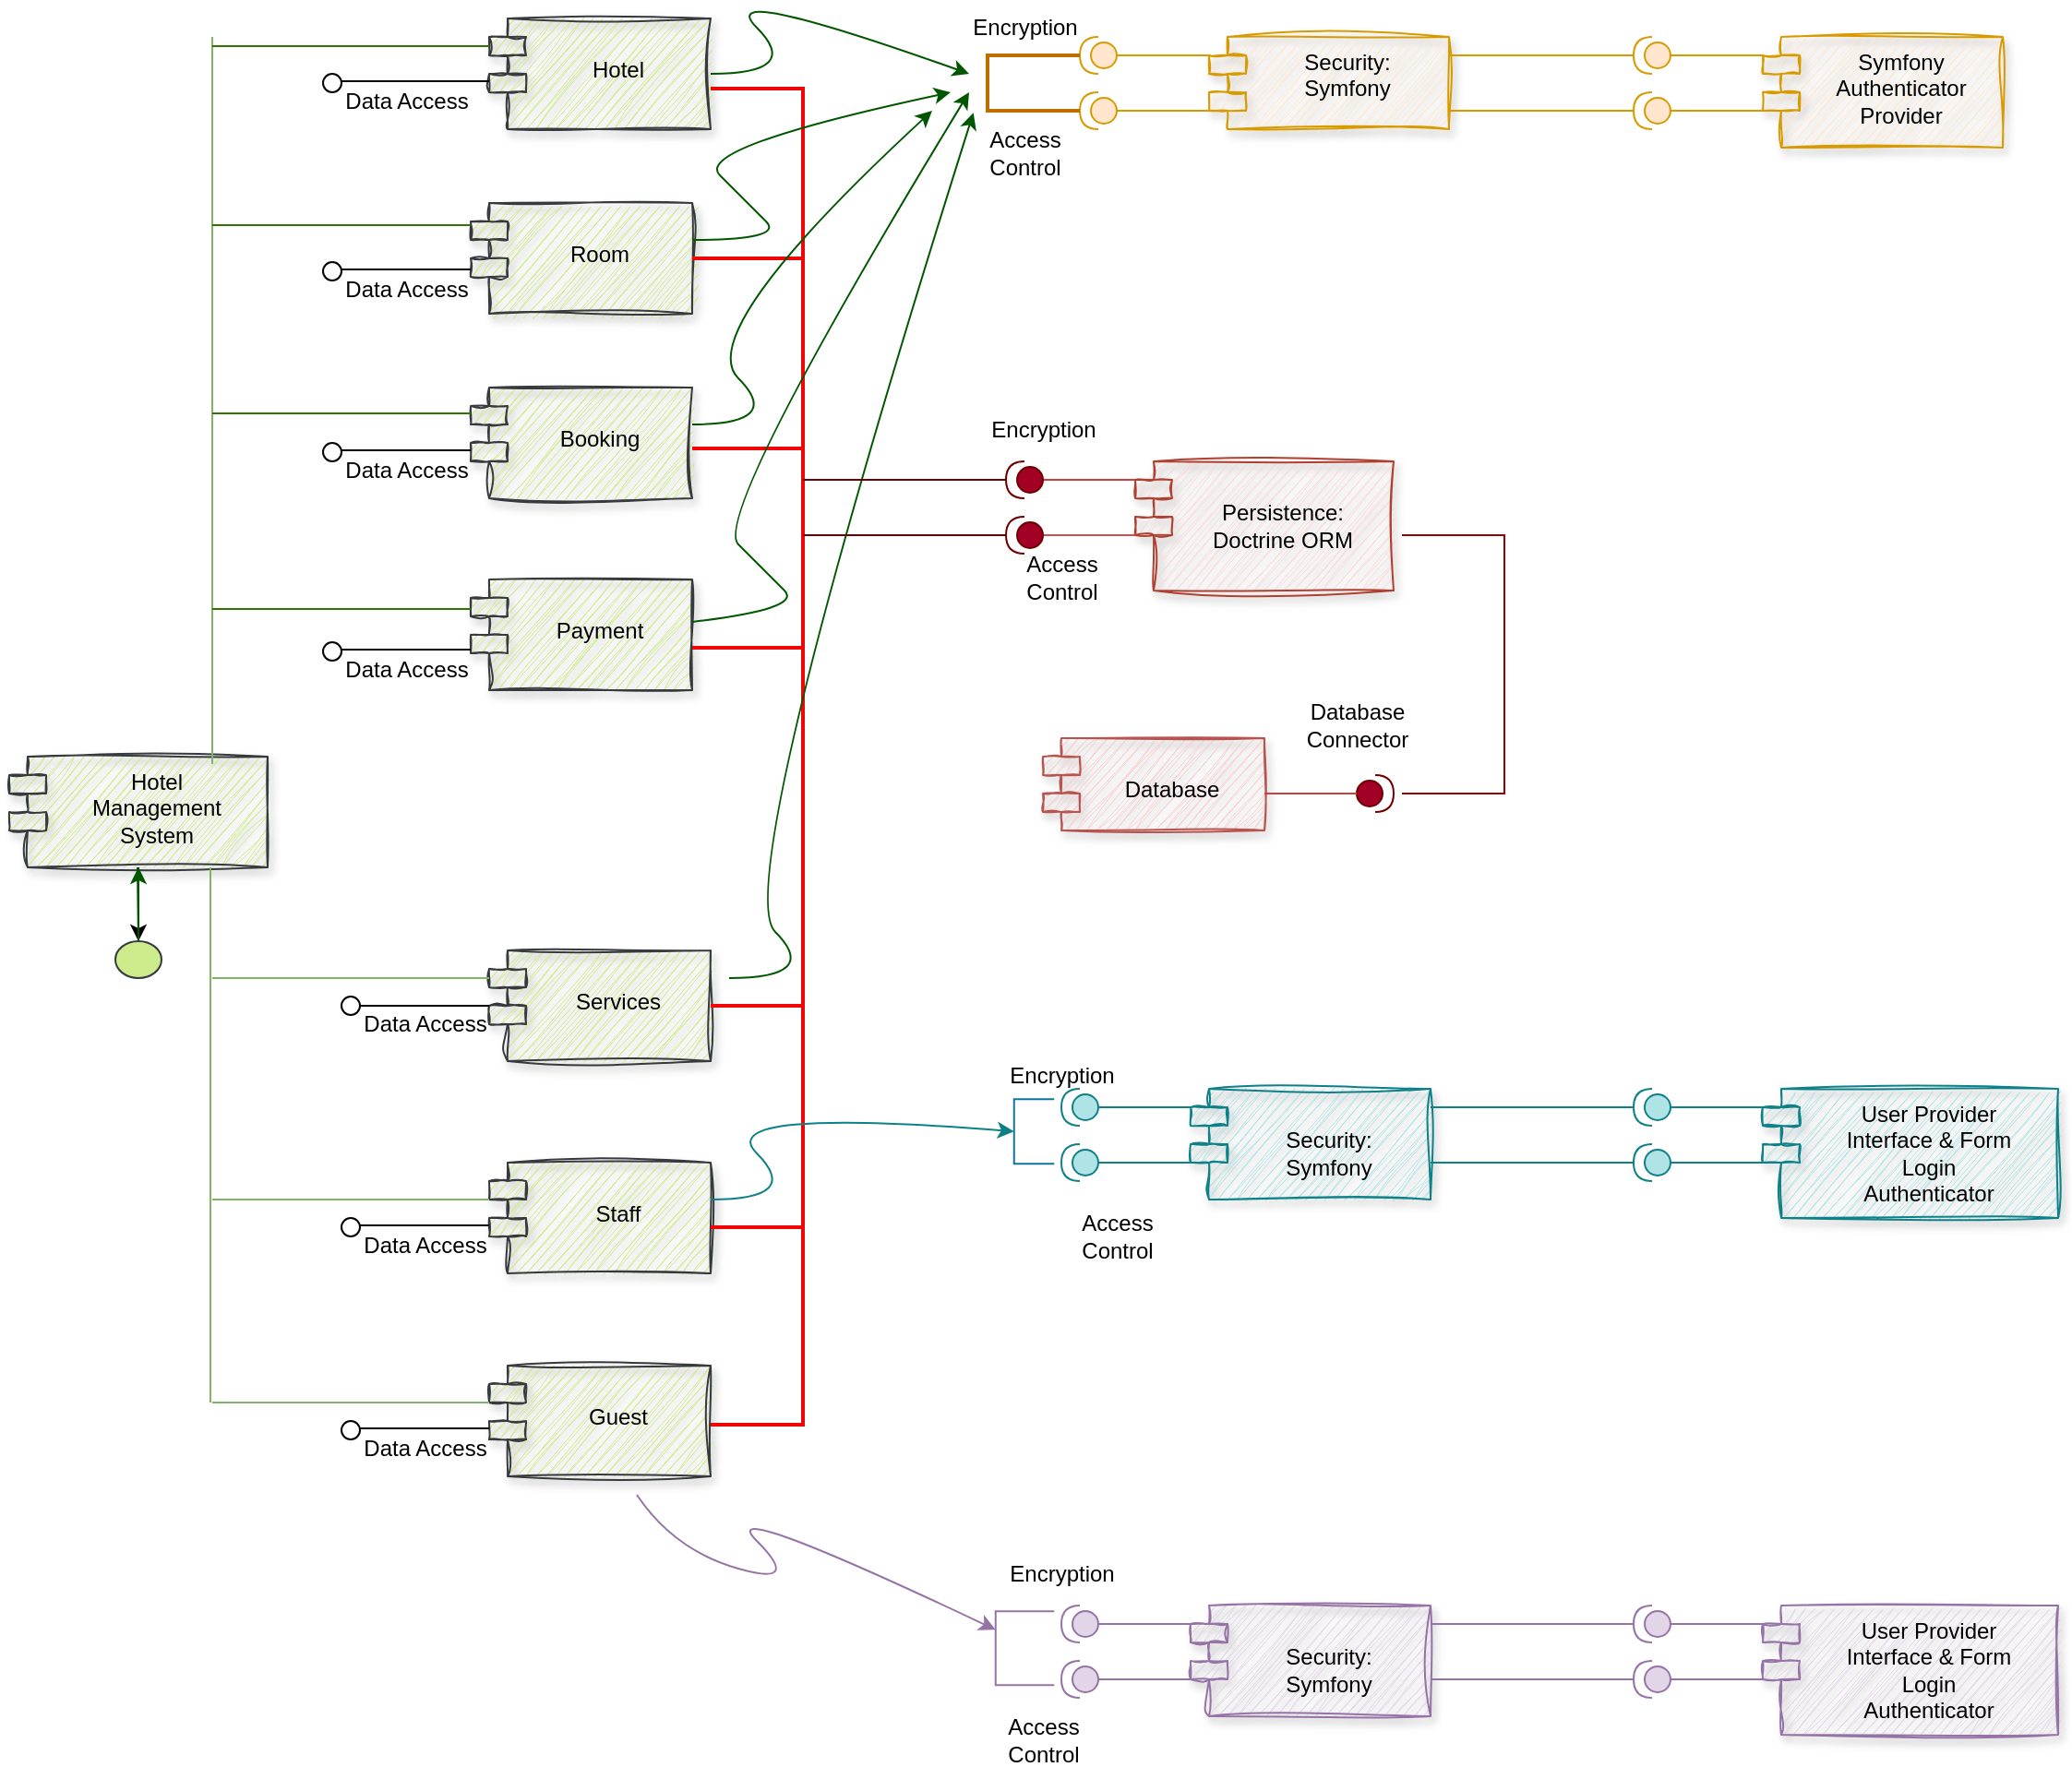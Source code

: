 <mxfile version="22.1.19" type="device">
  <diagram name="Page-1" id="QvURnd9Q38ojuR8QBxuk">
    <mxGraphModel dx="1098" dy="586" grid="1" gridSize="10" guides="0" tooltips="1" connect="1" arrows="1" fold="1" page="1" pageScale="1" pageWidth="827" pageHeight="1169" math="0" shadow="0">
      <root>
        <mxCell id="0" />
        <mxCell id="1" parent="0" />
        <mxCell id="Hy0fXk0MDbkFYqpimEH8-85" value="" style="edgeStyle=orthogonalEdgeStyle;rounded=0;orthogonalLoop=1;jettySize=auto;html=1;" edge="1" parent="1" source="Hy0fXk0MDbkFYqpimEH8-1" target="Hy0fXk0MDbkFYqpimEH8-6">
          <mxGeometry relative="1" as="geometry" />
        </mxCell>
        <mxCell id="Hy0fXk0MDbkFYqpimEH8-1" value="Hotel&lt;br&gt;Management&lt;br&gt;System" style="shape=module;align=left;spacingLeft=20;align=center;verticalAlign=top;whiteSpace=wrap;html=1;fillColor=#cdeb8b;strokeColor=#36393d;sketch=1;curveFitting=1;jiggle=2;shadow=1;" vertex="1" parent="1">
          <mxGeometry x="10" y="420" width="140" height="60" as="geometry" />
        </mxCell>
        <mxCell id="Hy0fXk0MDbkFYqpimEH8-5" value="" style="endArrow=none;html=1;rounded=0;fillColor=#008a00;strokeColor=#005700;" edge="1" parent="1">
          <mxGeometry relative="1" as="geometry">
            <mxPoint x="79.5" y="480" as="sourcePoint" />
            <mxPoint x="80" y="520" as="targetPoint" />
          </mxGeometry>
        </mxCell>
        <mxCell id="Hy0fXk0MDbkFYqpimEH8-86" value="" style="edgeStyle=orthogonalEdgeStyle;rounded=0;orthogonalLoop=1;jettySize=auto;html=1;fillColor=#008a00;strokeColor=#005700;" edge="1" parent="1" source="Hy0fXk0MDbkFYqpimEH8-6" target="Hy0fXk0MDbkFYqpimEH8-1">
          <mxGeometry relative="1" as="geometry" />
        </mxCell>
        <mxCell id="Hy0fXk0MDbkFYqpimEH8-6" value="" style="ellipse;whiteSpace=wrap;html=1;fillColor=#cdeb8b;strokeColor=#36393d;" vertex="1" parent="1">
          <mxGeometry x="67.5" y="520" width="25" height="20" as="geometry" />
        </mxCell>
        <mxCell id="Hy0fXk0MDbkFYqpimEH8-10" value="&lt;br&gt;Hotel" style="shape=module;align=left;spacingLeft=20;align=center;verticalAlign=top;whiteSpace=wrap;html=1;sketch=1;curveFitting=1;jiggle=2;shadow=1;fillColor=#cdeb8b;strokeColor=#36393d;" vertex="1" parent="1">
          <mxGeometry x="270" y="20" width="120" height="60" as="geometry" />
        </mxCell>
        <mxCell id="Hy0fXk0MDbkFYqpimEH8-16" value="" style="ellipse;whiteSpace=wrap;html=1;" vertex="1" parent="1">
          <mxGeometry x="180" y="50" width="10" height="10" as="geometry" />
        </mxCell>
        <mxCell id="Hy0fXk0MDbkFYqpimEH8-21" value="" style="line;strokeWidth=1;fillColor=none;align=left;verticalAlign=middle;spacingTop=-1;spacingLeft=3;spacingRight=3;rotatable=0;labelPosition=right;points=[];portConstraint=eastwest;strokeColor=inherit;" vertex="1" parent="1">
          <mxGeometry x="190" y="50" width="80" height="8" as="geometry" />
        </mxCell>
        <mxCell id="Hy0fXk0MDbkFYqpimEH8-25" value="&amp;nbsp; &amp;nbsp; &amp;nbsp; &amp;nbsp; &amp;nbsp;Data Access" style="text;html=1;align=center;verticalAlign=middle;resizable=0;points=[];autosize=1;" vertex="1" parent="1">
          <mxGeometry x="150" y="50" width="120" height="30" as="geometry" />
        </mxCell>
        <mxCell id="Hy0fXk0MDbkFYqpimEH8-31" value="" style="endArrow=none;html=1;rounded=0;fillColor=#d5e8d4;strokeColor=#82b366;" edge="1" parent="1">
          <mxGeometry relative="1" as="geometry">
            <mxPoint x="120" y="424" as="sourcePoint" />
            <mxPoint x="120" y="30" as="targetPoint" />
          </mxGeometry>
        </mxCell>
        <mxCell id="Hy0fXk0MDbkFYqpimEH8-32" value="" style="endArrow=none;html=1;rounded=0;entryX=0;entryY=0;entryDx=0;entryDy=15;entryPerimeter=0;fillColor=#60a917;strokeColor=#2D7600;" edge="1" parent="1" target="Hy0fXk0MDbkFYqpimEH8-10">
          <mxGeometry relative="1" as="geometry">
            <mxPoint x="120" y="35" as="sourcePoint" />
            <mxPoint x="260" y="30" as="targetPoint" />
          </mxGeometry>
        </mxCell>
        <mxCell id="Hy0fXk0MDbkFYqpimEH8-34" value="&lt;br&gt;Room" style="shape=module;align=left;spacingLeft=20;align=center;verticalAlign=top;whiteSpace=wrap;html=1;shadow=1;sketch=1;curveFitting=1;jiggle=2;fillColor=#cdeb8b;strokeColor=#36393d;" vertex="1" parent="1">
          <mxGeometry x="260" y="120" width="120" height="60" as="geometry" />
        </mxCell>
        <mxCell id="Hy0fXk0MDbkFYqpimEH8-35" value="&amp;nbsp; &amp;nbsp; &amp;nbsp; &amp;nbsp; &amp;nbsp;Data Access" style="text;html=1;align=center;verticalAlign=middle;resizable=0;points=[];autosize=1;strokeColor=none;fillColor=none;" vertex="1" parent="1">
          <mxGeometry x="150" y="152" width="120" height="30" as="geometry" />
        </mxCell>
        <mxCell id="Hy0fXk0MDbkFYqpimEH8-37" value="" style="line;strokeWidth=1;fillColor=none;align=left;verticalAlign=middle;spacingTop=-1;spacingLeft=3;spacingRight=3;rotatable=0;labelPosition=right;points=[];portConstraint=eastwest;strokeColor=inherit;" vertex="1" parent="1">
          <mxGeometry x="190" y="152" width="70" height="8" as="geometry" />
        </mxCell>
        <mxCell id="Hy0fXk0MDbkFYqpimEH8-38" value="" style="ellipse;whiteSpace=wrap;html=1;" vertex="1" parent="1">
          <mxGeometry x="180" y="152" width="10" height="10" as="geometry" />
        </mxCell>
        <mxCell id="Hy0fXk0MDbkFYqpimEH8-39" value="" style="line;strokeWidth=1;fillColor=#60a917;align=left;verticalAlign=middle;spacingTop=-1;spacingLeft=3;spacingRight=3;rotatable=0;labelPosition=right;points=[];portConstraint=eastwest;strokeColor=#2D7600;fontColor=#ffffff;" vertex="1" parent="1">
          <mxGeometry x="120" y="102" width="140" height="60" as="geometry" />
        </mxCell>
        <mxCell id="Hy0fXk0MDbkFYqpimEH8-40" value="&lt;br&gt;Booking" style="shape=module;align=left;spacingLeft=20;align=center;verticalAlign=top;whiteSpace=wrap;html=1;shadow=1;sketch=1;curveFitting=1;jiggle=2;fillColor=#cdeb8b;strokeColor=#36393d;" vertex="1" parent="1">
          <mxGeometry x="260" y="220" width="120" height="60" as="geometry" />
        </mxCell>
        <mxCell id="Hy0fXk0MDbkFYqpimEH8-41" value="" style="line;strokeWidth=1;fillColor=none;align=left;verticalAlign=middle;spacingTop=-1;spacingLeft=3;spacingRight=3;rotatable=0;labelPosition=right;points=[];portConstraint=eastwest;strokeColor=inherit;" vertex="1" parent="1">
          <mxGeometry x="190" y="250" width="70" height="8" as="geometry" />
        </mxCell>
        <mxCell id="Hy0fXk0MDbkFYqpimEH8-42" value="" style="ellipse;whiteSpace=wrap;html=1;" vertex="1" parent="1">
          <mxGeometry x="180" y="250" width="10" height="10" as="geometry" />
        </mxCell>
        <mxCell id="Hy0fXk0MDbkFYqpimEH8-43" value="" style="line;strokeWidth=1;fillColor=#60a917;align=left;verticalAlign=middle;spacingTop=-1;spacingLeft=3;spacingRight=3;rotatable=0;labelPosition=right;points=[];portConstraint=eastwest;strokeColor=#2D7600;fontColor=#ffffff;" vertex="1" parent="1">
          <mxGeometry x="120" y="230" width="140" height="8" as="geometry" />
        </mxCell>
        <mxCell id="Hy0fXk0MDbkFYqpimEH8-45" value="&lt;br&gt;Payment" style="shape=module;align=left;spacingLeft=20;align=center;verticalAlign=top;whiteSpace=wrap;html=1;shadow=1;sketch=1;curveFitting=1;jiggle=2;fillColor=#cdeb8b;strokeColor=#36393d;" vertex="1" parent="1">
          <mxGeometry x="260" y="324" width="120" height="60" as="geometry" />
        </mxCell>
        <mxCell id="Hy0fXk0MDbkFYqpimEH8-46" value="" style="line;strokeWidth=1;fillColor=none;align=left;verticalAlign=middle;spacingTop=-1;spacingLeft=3;spacingRight=3;rotatable=0;labelPosition=right;points=[];portConstraint=eastwest;strokeColor=inherit;" vertex="1" parent="1">
          <mxGeometry x="190" y="358" width="70" height="8" as="geometry" />
        </mxCell>
        <mxCell id="Hy0fXk0MDbkFYqpimEH8-47" value="" style="ellipse;whiteSpace=wrap;html=1;" vertex="1" parent="1">
          <mxGeometry x="180" y="358" width="10" height="10" as="geometry" />
        </mxCell>
        <mxCell id="Hy0fXk0MDbkFYqpimEH8-48" value="" style="endArrow=none;html=1;rounded=0;fillColor=#60a917;strokeColor=#2D7600;" edge="1" parent="1">
          <mxGeometry relative="1" as="geometry">
            <mxPoint x="120" y="340" as="sourcePoint" />
            <mxPoint x="260" y="340" as="targetPoint" />
          </mxGeometry>
        </mxCell>
        <mxCell id="Hy0fXk0MDbkFYqpimEH8-49" value="&amp;nbsp; &amp;nbsp; &amp;nbsp; &amp;nbsp; &amp;nbsp;Data Access" style="text;html=1;align=center;verticalAlign=middle;resizable=0;points=[];autosize=1;strokeColor=none;fillColor=none;" vertex="1" parent="1">
          <mxGeometry x="150" y="250" width="120" height="30" as="geometry" />
        </mxCell>
        <mxCell id="Hy0fXk0MDbkFYqpimEH8-50" value="&amp;nbsp; &amp;nbsp; &amp;nbsp; &amp;nbsp; &amp;nbsp;Data Access" style="text;html=1;align=center;verticalAlign=middle;resizable=0;points=[];autosize=1;strokeColor=none;fillColor=none;" vertex="1" parent="1">
          <mxGeometry x="150" y="358" width="120" height="30" as="geometry" />
        </mxCell>
        <mxCell id="Hy0fXk0MDbkFYqpimEH8-51" value="&lt;br&gt;Services" style="shape=module;align=left;spacingLeft=20;align=center;verticalAlign=top;whiteSpace=wrap;html=1;shadow=1;sketch=1;curveFitting=1;jiggle=2;fillColor=#cdeb8b;strokeColor=#36393d;" vertex="1" parent="1">
          <mxGeometry x="270" y="525" width="120" height="60" as="geometry" />
        </mxCell>
        <mxCell id="Hy0fXk0MDbkFYqpimEH8-52" value="" style="endArrow=none;html=1;rounded=0;fillColor=#d5e8d4;strokeColor=#82b366;" edge="1" parent="1">
          <mxGeometry relative="1" as="geometry">
            <mxPoint x="119" y="770" as="sourcePoint" />
            <mxPoint x="119" y="480" as="targetPoint" />
          </mxGeometry>
        </mxCell>
        <mxCell id="Hy0fXk0MDbkFYqpimEH8-53" value="" style="endArrow=none;html=1;rounded=0;fillColor=#d5e8d4;strokeColor=#82b366;" edge="1" parent="1">
          <mxGeometry relative="1" as="geometry">
            <mxPoint x="120" y="540" as="sourcePoint" />
            <mxPoint x="270" y="540" as="targetPoint" />
          </mxGeometry>
        </mxCell>
        <mxCell id="Hy0fXk0MDbkFYqpimEH8-54" value="" style="line;strokeWidth=1;fillColor=none;align=left;verticalAlign=middle;spacingTop=-1;spacingLeft=3;spacingRight=3;rotatable=0;labelPosition=right;points=[];portConstraint=eastwest;strokeColor=inherit;" vertex="1" parent="1">
          <mxGeometry x="200" y="551" width="70" height="8" as="geometry" />
        </mxCell>
        <mxCell id="Hy0fXk0MDbkFYqpimEH8-55" value="" style="ellipse;whiteSpace=wrap;html=1;" vertex="1" parent="1">
          <mxGeometry x="480" y="530" height="10" as="geometry" />
        </mxCell>
        <mxCell id="Hy0fXk0MDbkFYqpimEH8-56" value="" style="ellipse;whiteSpace=wrap;html=1;" vertex="1" parent="1">
          <mxGeometry x="190" y="550" width="10" height="10" as="geometry" />
        </mxCell>
        <mxCell id="Hy0fXk0MDbkFYqpimEH8-57" value="&amp;nbsp; &amp;nbsp; &amp;nbsp; &amp;nbsp; &amp;nbsp;Data Access" style="text;html=1;align=center;verticalAlign=middle;resizable=0;points=[];autosize=1;strokeColor=none;fillColor=none;" vertex="1" parent="1">
          <mxGeometry x="160" y="550" width="120" height="30" as="geometry" />
        </mxCell>
        <mxCell id="Hy0fXk0MDbkFYqpimEH8-61" value="&lt;br&gt;Staff" style="shape=module;align=left;spacingLeft=20;align=center;verticalAlign=top;whiteSpace=wrap;html=1;shadow=1;sketch=1;curveFitting=1;jiggle=2;fillColor=#cdeb8b;strokeColor=#36393d;" vertex="1" parent="1">
          <mxGeometry x="270" y="640" width="120" height="60" as="geometry" />
        </mxCell>
        <mxCell id="Hy0fXk0MDbkFYqpimEH8-62" value="" style="endArrow=none;html=1;rounded=0;fillColor=#d5e8d4;strokeColor=#82b366;" edge="1" parent="1">
          <mxGeometry relative="1" as="geometry">
            <mxPoint x="120" y="660" as="sourcePoint" />
            <mxPoint x="270" y="660" as="targetPoint" />
          </mxGeometry>
        </mxCell>
        <mxCell id="Hy0fXk0MDbkFYqpimEH8-63" value="&amp;nbsp; &amp;nbsp; &amp;nbsp; &amp;nbsp; &amp;nbsp;Data Access" style="text;html=1;align=center;verticalAlign=middle;resizable=0;points=[];autosize=1;strokeColor=none;fillColor=none;" vertex="1" parent="1">
          <mxGeometry x="160" y="670" width="120" height="30" as="geometry" />
        </mxCell>
        <mxCell id="Hy0fXk0MDbkFYqpimEH8-64" value="" style="line;strokeWidth=1;fillColor=none;align=left;verticalAlign=middle;spacingTop=-1;spacingLeft=3;spacingRight=3;rotatable=0;labelPosition=right;points=[];portConstraint=eastwest;strokeColor=inherit;" vertex="1" parent="1">
          <mxGeometry x="200" y="670" width="70" height="8" as="geometry" />
        </mxCell>
        <mxCell id="Hy0fXk0MDbkFYqpimEH8-65" value="" style="ellipse;whiteSpace=wrap;html=1;" vertex="1" parent="1">
          <mxGeometry x="190" y="670" width="10" height="10" as="geometry" />
        </mxCell>
        <mxCell id="Hy0fXk0MDbkFYqpimEH8-66" value="&lt;br&gt;Guest" style="shape=module;align=left;spacingLeft=20;align=center;verticalAlign=top;whiteSpace=wrap;html=1;shadow=1;sketch=1;curveFitting=1;jiggle=2;fillColor=#cdeb8b;strokeColor=#36393d;" vertex="1" parent="1">
          <mxGeometry x="270" y="750" width="120" height="60" as="geometry" />
        </mxCell>
        <mxCell id="Hy0fXk0MDbkFYqpimEH8-67" value="" style="endArrow=none;html=1;rounded=0;fillColor=#d5e8d4;strokeColor=#82b366;" edge="1" parent="1">
          <mxGeometry relative="1" as="geometry">
            <mxPoint x="120" y="770" as="sourcePoint" />
            <mxPoint x="270" y="770" as="targetPoint" />
          </mxGeometry>
        </mxCell>
        <mxCell id="Hy0fXk0MDbkFYqpimEH8-68" value="&amp;nbsp; &amp;nbsp; &amp;nbsp; &amp;nbsp; &amp;nbsp;Data Access" style="text;html=1;align=center;verticalAlign=middle;resizable=0;points=[];autosize=1;strokeColor=none;fillColor=none;" vertex="1" parent="1">
          <mxGeometry x="160" y="780" width="120" height="30" as="geometry" />
        </mxCell>
        <mxCell id="Hy0fXk0MDbkFYqpimEH8-69" value="" style="line;strokeWidth=1;fillColor=none;align=left;verticalAlign=middle;spacingTop=-1;spacingLeft=3;spacingRight=3;rotatable=0;labelPosition=right;points=[];portConstraint=eastwest;strokeColor=inherit;" vertex="1" parent="1">
          <mxGeometry x="200" y="780" width="70" height="8" as="geometry" />
        </mxCell>
        <mxCell id="Hy0fXk0MDbkFYqpimEH8-70" value="" style="ellipse;whiteSpace=wrap;html=1;" vertex="1" parent="1">
          <mxGeometry x="190" y="780" width="10" height="10" as="geometry" />
        </mxCell>
        <mxCell id="Hy0fXk0MDbkFYqpimEH8-71" value="" style="strokeWidth=2;html=1;shape=mxgraph.flowchart.annotation_1;align=left;pointerEvents=1;rotation=-180;strokeColor=#EF0606;" vertex="1" parent="1">
          <mxGeometry x="390" y="58" width="50" height="724" as="geometry" />
        </mxCell>
        <mxCell id="Hy0fXk0MDbkFYqpimEH8-72" value="" style="line;strokeWidth=2;html=1;strokeColor=#EF0606;" vertex="1" parent="1">
          <mxGeometry x="380" y="356" width="60" height="10" as="geometry" />
        </mxCell>
        <mxCell id="Hy0fXk0MDbkFYqpimEH8-73" value="" style="line;strokeWidth=2;html=1;strokeColor=#EF0606;" vertex="1" parent="1">
          <mxGeometry x="380" y="248" width="60" height="10" as="geometry" />
        </mxCell>
        <mxCell id="Hy0fXk0MDbkFYqpimEH8-74" value="" style="line;strokeWidth=2;html=1;strokeColor=#EF0606;" vertex="1" parent="1">
          <mxGeometry x="380" y="145" width="60" height="10" as="geometry" />
        </mxCell>
        <mxCell id="Hy0fXk0MDbkFYqpimEH8-76" value="" style="line;strokeWidth=2;html=1;strokeColor=#EF0606;" vertex="1" parent="1">
          <mxGeometry x="390" y="670" width="50" height="10" as="geometry" />
        </mxCell>
        <mxCell id="Hy0fXk0MDbkFYqpimEH8-77" value="" style="line;strokeWidth=2;html=1;strokeColor=#EF0606;" vertex="1" parent="1">
          <mxGeometry x="390" y="550" width="50" height="10" as="geometry" />
        </mxCell>
        <mxCell id="Hy0fXk0MDbkFYqpimEH8-79" value="Security:&lt;br&gt;Symfony" style="shape=module;align=left;spacingLeft=20;align=center;verticalAlign=top;whiteSpace=wrap;html=1;sketch=1;curveFitting=1;jiggle=2;shadow=1;fillColor=#ffe6cc;strokeColor=#d79b00;" vertex="1" parent="1">
          <mxGeometry x="660" y="30" width="130" height="50" as="geometry" />
        </mxCell>
        <mxCell id="Hy0fXk0MDbkFYqpimEH8-80" value="" style="shape=providedRequiredInterface;html=1;verticalLabelPosition=bottom;sketch=0;rotation=-180;fillColor=#ffe6cc;strokeColor=#d79b00;" vertex="1" parent="1">
          <mxGeometry x="590" y="30" width="20" height="20" as="geometry" />
        </mxCell>
        <mxCell id="Hy0fXk0MDbkFYqpimEH8-81" value="" style="shape=providedRequiredInterface;html=1;verticalLabelPosition=bottom;sketch=0;rotation=-180;fillColor=#ffe6cc;strokeColor=#d79b00;" vertex="1" parent="1">
          <mxGeometry x="590" y="60" width="20" height="20" as="geometry" />
        </mxCell>
        <mxCell id="Hy0fXk0MDbkFYqpimEH8-82" value="" style="endArrow=none;html=1;rounded=0;exitX=0;exitY=0.5;exitDx=0;exitDy=0;exitPerimeter=0;fillColor=#ffe6cc;strokeColor=#d79b00;" edge="1" parent="1" source="Hy0fXk0MDbkFYqpimEH8-81">
          <mxGeometry relative="1" as="geometry">
            <mxPoint x="630" y="70" as="sourcePoint" />
            <mxPoint x="660" y="70" as="targetPoint" />
            <Array as="points">
              <mxPoint x="660" y="70" />
            </Array>
          </mxGeometry>
        </mxCell>
        <mxCell id="Hy0fXk0MDbkFYqpimEH8-84" value="" style="endArrow=none;html=1;rounded=0;fillColor=#ffe6cc;strokeColor=#d79b00;" edge="1" parent="1">
          <mxGeometry relative="1" as="geometry">
            <mxPoint x="610" y="40" as="sourcePoint" />
            <mxPoint x="660" y="40" as="targetPoint" />
          </mxGeometry>
        </mxCell>
        <mxCell id="Hy0fXk0MDbkFYqpimEH8-87" value="" style="strokeWidth=2;html=1;shape=mxgraph.flowchart.annotation_1;align=left;pointerEvents=1;fillColor=#f0a30a;fontColor=#000000;strokeColor=#BD7000;" vertex="1" parent="1">
          <mxGeometry x="540" y="40" width="50" height="30" as="geometry" />
        </mxCell>
        <mxCell id="Hy0fXk0MDbkFYqpimEH8-89" value="Symfony&lt;br&gt;Authenticator&lt;br&gt;Provider" style="shape=module;align=left;spacingLeft=20;align=center;verticalAlign=top;whiteSpace=wrap;html=1;sketch=1;curveFitting=1;jiggle=2;shadow=1;fillColor=#ffe6cc;strokeColor=#d79b00;" vertex="1" parent="1">
          <mxGeometry x="960" y="30" width="130" height="60" as="geometry" />
        </mxCell>
        <mxCell id="Hy0fXk0MDbkFYqpimEH8-90" value="" style="endArrow=none;html=1;rounded=0;fillColor=#ffe6cc;strokeColor=#d79b00;" edge="1" parent="1">
          <mxGeometry relative="1" as="geometry">
            <mxPoint x="910" y="40" as="sourcePoint" />
            <mxPoint x="960" y="40" as="targetPoint" />
            <Array as="points" />
          </mxGeometry>
        </mxCell>
        <mxCell id="Hy0fXk0MDbkFYqpimEH8-91" value="" style="endArrow=none;html=1;rounded=0;fillColor=#ffe6cc;strokeColor=#d79b00;" edge="1" parent="1">
          <mxGeometry relative="1" as="geometry">
            <mxPoint x="910" y="70" as="sourcePoint" />
            <mxPoint x="960" y="70" as="targetPoint" />
            <Array as="points">
              <mxPoint x="930" y="70" />
            </Array>
          </mxGeometry>
        </mxCell>
        <mxCell id="Hy0fXk0MDbkFYqpimEH8-92" value="" style="shape=providedRequiredInterface;html=1;verticalLabelPosition=bottom;sketch=0;rotation=-180;fillColor=#ffe6cc;strokeColor=#d79b00;" vertex="1" parent="1">
          <mxGeometry x="890" y="60" width="20" height="20" as="geometry" />
        </mxCell>
        <mxCell id="Hy0fXk0MDbkFYqpimEH8-93" value="" style="shape=providedRequiredInterface;html=1;verticalLabelPosition=bottom;sketch=0;rotation=-180;fillColor=#ffe6cc;strokeColor=#d79b00;" vertex="1" parent="1">
          <mxGeometry x="890" y="30" width="20" height="20" as="geometry" />
        </mxCell>
        <mxCell id="Hy0fXk0MDbkFYqpimEH8-97" value="" style="endArrow=none;html=1;rounded=0;fillColor=#ffe6cc;strokeColor=#d79b00;" edge="1" parent="1">
          <mxGeometry relative="1" as="geometry">
            <mxPoint x="790" y="70" as="sourcePoint" />
            <mxPoint x="890" y="70" as="targetPoint" />
            <Array as="points" />
          </mxGeometry>
        </mxCell>
        <mxCell id="Hy0fXk0MDbkFYqpimEH8-98" value="" style="endArrow=none;html=1;rounded=0;fillColor=#ffe6cc;strokeColor=#d79b00;" edge="1" parent="1">
          <mxGeometry relative="1" as="geometry">
            <mxPoint x="790" y="40" as="sourcePoint" />
            <mxPoint x="890" y="40" as="targetPoint" />
            <Array as="points" />
          </mxGeometry>
        </mxCell>
        <mxCell id="Hy0fXk0MDbkFYqpimEH8-99" value="Encryption" style="text;html=1;align=center;verticalAlign=middle;resizable=0;points=[];autosize=1;strokeColor=none;fillColor=none;" vertex="1" parent="1">
          <mxGeometry x="520" y="10" width="80" height="30" as="geometry" />
        </mxCell>
        <mxCell id="Hy0fXk0MDbkFYqpimEH8-100" value="Access&lt;br&gt;Control" style="text;html=1;align=center;verticalAlign=middle;resizable=0;points=[];autosize=1;strokeColor=none;fillColor=none;" vertex="1" parent="1">
          <mxGeometry x="530" y="73" width="60" height="40" as="geometry" />
        </mxCell>
        <mxCell id="Hy0fXk0MDbkFYqpimEH8-103" value="" style="curved=1;endArrow=classic;html=1;rounded=0;fillColor=#008a00;strokeColor=#005700;" edge="1" parent="1">
          <mxGeometry width="50" height="50" relative="1" as="geometry">
            <mxPoint x="390" y="50" as="sourcePoint" />
            <mxPoint x="530" y="50" as="targetPoint" />
            <Array as="points">
              <mxPoint x="440" y="50" />
              <mxPoint x="390" />
            </Array>
          </mxGeometry>
        </mxCell>
        <mxCell id="Hy0fXk0MDbkFYqpimEH8-104" value="" style="curved=1;endArrow=classic;html=1;rounded=0;fillColor=#008a00;strokeColor=#005700;" edge="1" parent="1">
          <mxGeometry width="50" height="50" relative="1" as="geometry">
            <mxPoint x="380" y="240" as="sourcePoint" />
            <mxPoint x="510" y="70" as="targetPoint" />
            <Array as="points">
              <mxPoint x="430" y="240" />
              <mxPoint x="380" y="190" />
            </Array>
          </mxGeometry>
        </mxCell>
        <mxCell id="Hy0fXk0MDbkFYqpimEH8-105" value="" style="curved=1;endArrow=classic;html=1;rounded=0;fillColor=#008a00;strokeColor=#005700;" edge="1" parent="1">
          <mxGeometry width="50" height="50" relative="1" as="geometry">
            <mxPoint x="380" y="140" as="sourcePoint" />
            <mxPoint x="520" y="60" as="targetPoint" />
            <Array as="points">
              <mxPoint x="430" y="140" />
              <mxPoint x="410" y="120" />
              <mxPoint x="380" y="90" />
            </Array>
          </mxGeometry>
        </mxCell>
        <mxCell id="Hy0fXk0MDbkFYqpimEH8-106" value="" style="curved=1;endArrow=classic;html=1;rounded=0;fillColor=#008a00;strokeColor=#005700;" edge="1" parent="1" source="Hy0fXk0MDbkFYqpimEH8-45">
          <mxGeometry width="50" height="50" relative="1" as="geometry">
            <mxPoint x="390" y="340" as="sourcePoint" />
            <mxPoint x="530" y="60" as="targetPoint" />
            <Array as="points">
              <mxPoint x="440" y="340" />
              <mxPoint x="420" y="320" />
              <mxPoint x="390" y="290" />
            </Array>
          </mxGeometry>
        </mxCell>
        <mxCell id="Hy0fXk0MDbkFYqpimEH8-107" value="" style="curved=1;endArrow=classic;html=1;rounded=0;entryX=0.039;entryY=-0.047;entryDx=0;entryDy=0;entryPerimeter=0;fillColor=#008a00;strokeColor=#005700;" edge="1" parent="1" target="Hy0fXk0MDbkFYqpimEH8-100">
          <mxGeometry width="50" height="50" relative="1" as="geometry">
            <mxPoint x="400" y="540" as="sourcePoint" />
            <mxPoint x="450" y="490" as="targetPoint" />
            <Array as="points">
              <mxPoint x="450" y="540" />
              <mxPoint x="400" y="490" />
            </Array>
          </mxGeometry>
        </mxCell>
        <mxCell id="Hy0fXk0MDbkFYqpimEH8-109" value="&lt;br&gt;Persistence:&lt;br&gt;Doctrine ORM" style="shape=module;align=left;spacingLeft=20;align=center;verticalAlign=top;whiteSpace=wrap;html=1;sketch=1;curveFitting=1;jiggle=2;shadow=1;fillColor=#fad9d5;strokeColor=#ae4132;" vertex="1" parent="1">
          <mxGeometry x="620" y="260" width="140" height="70" as="geometry" />
        </mxCell>
        <mxCell id="Hy0fXk0MDbkFYqpimEH8-110" value="" style="endArrow=none;html=1;rounded=0;fillColor=#ffe6cc;strokeColor=#c84040;" edge="1" parent="1">
          <mxGeometry relative="1" as="geometry">
            <mxPoint x="570" y="270" as="sourcePoint" />
            <mxPoint x="620" y="270" as="targetPoint" />
            <Array as="points">
              <mxPoint x="600" y="270" />
              <mxPoint x="620" y="270" />
            </Array>
          </mxGeometry>
        </mxCell>
        <mxCell id="Hy0fXk0MDbkFYqpimEH8-111" value="" style="endArrow=none;html=1;rounded=0;exitX=0;exitY=0.5;exitDx=0;exitDy=0;exitPerimeter=0;fillColor=#ffe6cc;strokeColor=#c85151;" edge="1" parent="1">
          <mxGeometry relative="1" as="geometry">
            <mxPoint x="570" y="300" as="sourcePoint" />
            <mxPoint x="620" y="300" as="targetPoint" />
            <Array as="points">
              <mxPoint x="620" y="300" />
            </Array>
          </mxGeometry>
        </mxCell>
        <mxCell id="Hy0fXk0MDbkFYqpimEH8-114" value="" style="shape=providedRequiredInterface;html=1;verticalLabelPosition=bottom;sketch=0;rotation=-180;fillColor=#a20025;strokeColor=#6F0000;fontColor=#ffffff;" vertex="1" parent="1">
          <mxGeometry x="550" y="260" width="20" height="20" as="geometry" />
        </mxCell>
        <mxCell id="Hy0fXk0MDbkFYqpimEH8-115" value="" style="shape=providedRequiredInterface;html=1;verticalLabelPosition=bottom;sketch=0;rotation=-180;fillColor=#a20025;strokeColor=#6F0000;fontColor=#ffffff;" vertex="1" parent="1">
          <mxGeometry x="550" y="290" width="20" height="20" as="geometry" />
        </mxCell>
        <mxCell id="Hy0fXk0MDbkFYqpimEH8-118" value="" style="endArrow=none;html=1;rounded=0;fillColor=#a20025;strokeColor=#6F0000;" edge="1" parent="1">
          <mxGeometry relative="1" as="geometry">
            <mxPoint x="440" y="300" as="sourcePoint" />
            <mxPoint x="550" y="300" as="targetPoint" />
            <Array as="points">
              <mxPoint x="550" y="300" />
            </Array>
          </mxGeometry>
        </mxCell>
        <mxCell id="Hy0fXk0MDbkFYqpimEH8-119" value="" style="endArrow=none;html=1;rounded=0;fillColor=#a20025;strokeColor=#6F0000;" edge="1" parent="1">
          <mxGeometry relative="1" as="geometry">
            <mxPoint x="440" y="270" as="sourcePoint" />
            <mxPoint x="550" y="270" as="targetPoint" />
            <Array as="points">
              <mxPoint x="550" y="270" />
            </Array>
          </mxGeometry>
        </mxCell>
        <mxCell id="Hy0fXk0MDbkFYqpimEH8-120" value="Encryption" style="text;html=1;align=center;verticalAlign=middle;resizable=0;points=[];autosize=1;strokeColor=none;fillColor=none;" vertex="1" parent="1">
          <mxGeometry x="530" y="228" width="80" height="30" as="geometry" />
        </mxCell>
        <mxCell id="Hy0fXk0MDbkFYqpimEH8-121" value="Access&lt;br&gt;Control" style="text;html=1;align=center;verticalAlign=middle;resizable=0;points=[];autosize=1;strokeColor=none;fillColor=none;" vertex="1" parent="1">
          <mxGeometry x="550" y="303" width="60" height="40" as="geometry" />
        </mxCell>
        <mxCell id="Hy0fXk0MDbkFYqpimEH8-124" value="" style="shape=partialRectangle;whiteSpace=wrap;html=1;bottom=1;right=1;left=1;top=0;fillColor=none;routingCenterX=-0.5;rotation=-90;strokeColor=#990000;" vertex="1" parent="1">
          <mxGeometry x="722.5" y="342.5" width="140" height="55" as="geometry" />
        </mxCell>
        <mxCell id="Hy0fXk0MDbkFYqpimEH8-128" value="" style="shape=providedRequiredInterface;html=1;verticalLabelPosition=bottom;sketch=0;rotation=0;fillColor=#a20025;strokeColor=#6F0000;fontColor=#ffffff;" vertex="1" parent="1">
          <mxGeometry x="740" y="430" width="20" height="20" as="geometry" />
        </mxCell>
        <mxCell id="Hy0fXk0MDbkFYqpimEH8-129" value="&lt;br&gt;Database" style="shape=module;align=left;spacingLeft=20;align=center;verticalAlign=top;whiteSpace=wrap;html=1;fillColor=#f8cecc;strokeColor=#b85450;sketch=1;curveFitting=1;jiggle=2;shadow=1;" vertex="1" parent="1">
          <mxGeometry x="570" y="410" width="120" height="50" as="geometry" />
        </mxCell>
        <mxCell id="Hy0fXk0MDbkFYqpimEH8-130" value="" style="endArrow=none;html=1;rounded=0;fillColor=#ffe6cc;strokeColor=#c84040;" edge="1" parent="1">
          <mxGeometry relative="1" as="geometry">
            <mxPoint x="690" y="440" as="sourcePoint" />
            <mxPoint x="740" y="440" as="targetPoint" />
            <Array as="points">
              <mxPoint x="720" y="440" />
              <mxPoint x="740" y="440" />
            </Array>
          </mxGeometry>
        </mxCell>
        <mxCell id="Hy0fXk0MDbkFYqpimEH8-131" value="Database&lt;br&gt;Connector" style="text;html=1;align=center;verticalAlign=middle;resizable=0;points=[];autosize=1;strokeColor=none;fillColor=none;" vertex="1" parent="1">
          <mxGeometry x="700" y="383" width="80" height="40" as="geometry" />
        </mxCell>
        <mxCell id="Hy0fXk0MDbkFYqpimEH8-132" value="&lt;br&gt;Security:&lt;br&gt;Symfony" style="shape=module;align=left;spacingLeft=20;align=center;verticalAlign=top;whiteSpace=wrap;html=1;sketch=1;curveFitting=1;jiggle=2;shadow=1;fillColor=#b0e3e6;strokeColor=#0e8088;" vertex="1" parent="1">
          <mxGeometry x="650" y="600" width="130" height="60" as="geometry" />
        </mxCell>
        <mxCell id="Hy0fXk0MDbkFYqpimEH8-133" value="" style="endArrow=none;html=1;rounded=0;exitX=0;exitY=0.5;exitDx=0;exitDy=0;exitPerimeter=0;fillColor=#b0e3e6;strokeColor=#0e8088;" edge="1" parent="1">
          <mxGeometry relative="1" as="geometry">
            <mxPoint x="600" y="610" as="sourcePoint" />
            <mxPoint x="650" y="610" as="targetPoint" />
            <Array as="points">
              <mxPoint x="650" y="610" />
            </Array>
          </mxGeometry>
        </mxCell>
        <mxCell id="Hy0fXk0MDbkFYqpimEH8-134" value="" style="endArrow=none;html=1;rounded=0;exitX=0;exitY=0.5;exitDx=0;exitDy=0;exitPerimeter=0;fillColor=#b0e3e6;strokeColor=#0e8088;" edge="1" parent="1">
          <mxGeometry relative="1" as="geometry">
            <mxPoint x="600" y="640" as="sourcePoint" />
            <mxPoint x="650" y="640" as="targetPoint" />
            <Array as="points">
              <mxPoint x="650" y="640" />
            </Array>
          </mxGeometry>
        </mxCell>
        <mxCell id="Hy0fXk0MDbkFYqpimEH8-135" value="" style="shape=providedRequiredInterface;html=1;verticalLabelPosition=bottom;sketch=0;rotation=-180;fillColor=#b0e3e6;strokeColor=#0e8088;" vertex="1" parent="1">
          <mxGeometry x="580" y="600" width="20" height="20" as="geometry" />
        </mxCell>
        <mxCell id="Hy0fXk0MDbkFYqpimEH8-136" value="" style="shape=providedRequiredInterface;html=1;verticalLabelPosition=bottom;sketch=0;rotation=-180;fillColor=#b0e3e6;strokeColor=#0e8088;" vertex="1" parent="1">
          <mxGeometry x="580" y="630" width="20" height="20" as="geometry" />
        </mxCell>
        <mxCell id="Hy0fXk0MDbkFYqpimEH8-137" value="" style="shape=partialRectangle;whiteSpace=wrap;html=1;bottom=1;right=1;left=1;top=0;fillColor=#FFFFFF;routingCenterX=-0.5;rotation=90;strokeColor=#10739e;" vertex="1" parent="1">
          <mxGeometry x="547.5" y="612.5" width="35" height="21.25" as="geometry" />
        </mxCell>
        <mxCell id="Hy0fXk0MDbkFYqpimEH8-139" value="" style="curved=1;endArrow=classic;html=1;rounded=0;entryX=0.5;entryY=1;entryDx=0;entryDy=0;fillColor=#b0e3e6;strokeColor=#0e8088;" edge="1" parent="1" target="Hy0fXk0MDbkFYqpimEH8-137">
          <mxGeometry width="50" height="50" relative="1" as="geometry">
            <mxPoint x="390" y="660" as="sourcePoint" />
            <mxPoint x="440" y="610" as="targetPoint" />
            <Array as="points">
              <mxPoint x="440" y="660" />
              <mxPoint x="390" y="610" />
            </Array>
          </mxGeometry>
        </mxCell>
        <mxCell id="Hy0fXk0MDbkFYqpimEH8-140" value="Encryption" style="text;html=1;align=center;verticalAlign=middle;resizable=0;points=[];autosize=1;strokeColor=none;fillColor=none;" vertex="1" parent="1">
          <mxGeometry x="540" y="578" width="80" height="30" as="geometry" />
        </mxCell>
        <mxCell id="Hy0fXk0MDbkFYqpimEH8-141" value="Access&lt;br&gt;Control" style="text;html=1;align=center;verticalAlign=middle;resizable=0;points=[];autosize=1;strokeColor=none;fillColor=none;" vertex="1" parent="1">
          <mxGeometry x="580" y="660" width="60" height="40" as="geometry" />
        </mxCell>
        <mxCell id="Hy0fXk0MDbkFYqpimEH8-142" value="User Provider&lt;br&gt;Interface &amp;amp; Form&lt;br&gt;Login&lt;br&gt;Authenticator" style="shape=module;align=left;spacingLeft=20;align=center;verticalAlign=top;whiteSpace=wrap;html=1;sketch=1;curveFitting=1;jiggle=2;shadow=1;fillColor=#b0e3e6;strokeColor=#0e8088;" vertex="1" parent="1">
          <mxGeometry x="960" y="600" width="160" height="70" as="geometry" />
        </mxCell>
        <mxCell id="Hy0fXk0MDbkFYqpimEH8-143" value="" style="endArrow=none;html=1;rounded=0;exitX=0;exitY=0.5;exitDx=0;exitDy=0;exitPerimeter=0;fillColor=#b0e3e6;strokeColor=#0e8088;" edge="1" parent="1">
          <mxGeometry relative="1" as="geometry">
            <mxPoint x="910" y="640" as="sourcePoint" />
            <mxPoint x="960" y="640" as="targetPoint" />
            <Array as="points">
              <mxPoint x="960" y="640" />
            </Array>
          </mxGeometry>
        </mxCell>
        <mxCell id="Hy0fXk0MDbkFYqpimEH8-144" value="" style="endArrow=none;html=1;rounded=0;exitX=0;exitY=0.5;exitDx=0;exitDy=0;exitPerimeter=0;fillColor=#b0e3e6;strokeColor=#0e8088;" edge="1" parent="1">
          <mxGeometry relative="1" as="geometry">
            <mxPoint x="910" y="610" as="sourcePoint" />
            <mxPoint x="960" y="610" as="targetPoint" />
            <Array as="points">
              <mxPoint x="960" y="610" />
            </Array>
          </mxGeometry>
        </mxCell>
        <mxCell id="Hy0fXk0MDbkFYqpimEH8-149" value="" style="shape=providedRequiredInterface;html=1;verticalLabelPosition=bottom;sketch=0;rotation=-180;fillColor=#b0e3e6;strokeColor=#0e8088;" vertex="1" parent="1">
          <mxGeometry x="890" y="630" width="20" height="20" as="geometry" />
        </mxCell>
        <mxCell id="Hy0fXk0MDbkFYqpimEH8-150" value="" style="shape=providedRequiredInterface;html=1;verticalLabelPosition=bottom;sketch=0;rotation=-180;fillColor=#b0e3e6;strokeColor=#0e8088;" vertex="1" parent="1">
          <mxGeometry x="890" y="600" width="20" height="20" as="geometry" />
        </mxCell>
        <mxCell id="Hy0fXk0MDbkFYqpimEH8-153" value="" style="endArrow=none;html=1;rounded=0;fillColor=#b0e3e6;strokeColor=#0e8088;" edge="1" parent="1">
          <mxGeometry relative="1" as="geometry">
            <mxPoint x="780" y="610" as="sourcePoint" />
            <mxPoint x="890" y="610" as="targetPoint" />
            <Array as="points">
              <mxPoint x="890" y="610" />
            </Array>
          </mxGeometry>
        </mxCell>
        <mxCell id="Hy0fXk0MDbkFYqpimEH8-154" value="" style="endArrow=none;html=1;rounded=0;fillColor=#b0e3e6;strokeColor=#0e8088;" edge="1" parent="1">
          <mxGeometry relative="1" as="geometry">
            <mxPoint x="780" y="640" as="sourcePoint" />
            <mxPoint x="890" y="640" as="targetPoint" />
            <Array as="points">
              <mxPoint x="890" y="640" />
            </Array>
          </mxGeometry>
        </mxCell>
        <mxCell id="Hy0fXk0MDbkFYqpimEH8-155" value="&lt;br&gt;Security:&lt;br&gt;Symfony" style="shape=module;align=left;spacingLeft=20;align=center;verticalAlign=top;whiteSpace=wrap;html=1;sketch=1;curveFitting=1;jiggle=2;shadow=1;fillColor=#e1d5e7;strokeColor=#9673a6;" vertex="1" parent="1">
          <mxGeometry x="650" y="880" width="130" height="60" as="geometry" />
        </mxCell>
        <mxCell id="Hy0fXk0MDbkFYqpimEH8-156" value="" style="endArrow=none;html=1;rounded=0;exitX=0;exitY=0.5;exitDx=0;exitDy=0;exitPerimeter=0;fillColor=#e1d5e7;strokeColor=#9673a6;" edge="1" parent="1">
          <mxGeometry relative="1" as="geometry">
            <mxPoint x="600" y="890" as="sourcePoint" />
            <mxPoint x="650" y="890" as="targetPoint" />
            <Array as="points">
              <mxPoint x="650" y="890" />
            </Array>
          </mxGeometry>
        </mxCell>
        <mxCell id="Hy0fXk0MDbkFYqpimEH8-157" value="" style="endArrow=none;html=1;rounded=0;exitX=0;exitY=0.5;exitDx=0;exitDy=0;exitPerimeter=0;fillColor=#e1d5e7;strokeColor=#9673a6;" edge="1" parent="1">
          <mxGeometry relative="1" as="geometry">
            <mxPoint x="600" y="920" as="sourcePoint" />
            <mxPoint x="650" y="920" as="targetPoint" />
            <Array as="points">
              <mxPoint x="650" y="920" />
            </Array>
          </mxGeometry>
        </mxCell>
        <mxCell id="Hy0fXk0MDbkFYqpimEH8-158" value="" style="shape=providedRequiredInterface;html=1;verticalLabelPosition=bottom;sketch=0;rotation=-180;fillColor=#e1d5e7;strokeColor=#9673a6;" vertex="1" parent="1">
          <mxGeometry x="580" y="880" width="20" height="20" as="geometry" />
        </mxCell>
        <mxCell id="Hy0fXk0MDbkFYqpimEH8-159" value="" style="shape=providedRequiredInterface;html=1;verticalLabelPosition=bottom;sketch=0;rotation=-180;fillColor=#e1d5e7;strokeColor=#9673a6;" vertex="1" parent="1">
          <mxGeometry x="580" y="910" width="20" height="20" as="geometry" />
        </mxCell>
        <mxCell id="Hy0fXk0MDbkFYqpimEH8-160" value="" style="shape=partialRectangle;whiteSpace=wrap;html=1;bottom=1;right=1;left=1;top=0;fillColor=#FFFFFF;routingCenterX=-0.5;rotation=90;strokeColor=#9673a6;" vertex="1" parent="1">
          <mxGeometry x="540" y="887.5" width="40" height="31.25" as="geometry" />
        </mxCell>
        <mxCell id="Hy0fXk0MDbkFYqpimEH8-162" value="Encryption" style="text;html=1;align=center;verticalAlign=middle;resizable=0;points=[];autosize=1;strokeColor=none;fillColor=none;" vertex="1" parent="1">
          <mxGeometry x="540" y="848" width="80" height="30" as="geometry" />
        </mxCell>
        <mxCell id="Hy0fXk0MDbkFYqpimEH8-163" value="Access&lt;br&gt;Control" style="text;html=1;align=center;verticalAlign=middle;resizable=0;points=[];autosize=1;strokeColor=none;fillColor=none;" vertex="1" parent="1">
          <mxGeometry x="540" y="933" width="60" height="40" as="geometry" />
        </mxCell>
        <mxCell id="Hy0fXk0MDbkFYqpimEH8-164" value="User Provider&lt;br&gt;Interface &amp;amp; Form&lt;br&gt;Login&lt;br&gt;Authenticator" style="shape=module;align=left;spacingLeft=20;align=center;verticalAlign=top;whiteSpace=wrap;html=1;sketch=1;curveFitting=1;jiggle=2;shadow=1;fillColor=#e1d5e7;strokeColor=#9673a6;" vertex="1" parent="1">
          <mxGeometry x="960" y="880" width="160" height="70" as="geometry" />
        </mxCell>
        <mxCell id="Hy0fXk0MDbkFYqpimEH8-165" value="" style="endArrow=none;html=1;rounded=0;exitX=0;exitY=0.5;exitDx=0;exitDy=0;exitPerimeter=0;fillColor=#e1d5e7;strokeColor=#9673a6;" edge="1" parent="1">
          <mxGeometry relative="1" as="geometry">
            <mxPoint x="910" y="890" as="sourcePoint" />
            <mxPoint x="960" y="890" as="targetPoint" />
            <Array as="points">
              <mxPoint x="960" y="890" />
            </Array>
          </mxGeometry>
        </mxCell>
        <mxCell id="Hy0fXk0MDbkFYqpimEH8-167" value="" style="shape=providedRequiredInterface;html=1;verticalLabelPosition=bottom;sketch=0;rotation=-180;fillColor=#e1d5e7;strokeColor=#9673a6;" vertex="1" parent="1">
          <mxGeometry x="890" y="880" width="20" height="20" as="geometry" />
        </mxCell>
        <mxCell id="Hy0fXk0MDbkFYqpimEH8-168" value="" style="shape=providedRequiredInterface;html=1;verticalLabelPosition=bottom;sketch=0;rotation=-180;fillColor=#e1d5e7;strokeColor=#9673a6;" vertex="1" parent="1">
          <mxGeometry x="890" y="910" width="20" height="20" as="geometry" />
        </mxCell>
        <mxCell id="Hy0fXk0MDbkFYqpimEH8-169" value="" style="endArrow=none;html=1;rounded=0;exitX=0;exitY=0.5;exitDx=0;exitDy=0;exitPerimeter=0;fillColor=#e1d5e7;strokeColor=#9673a6;" edge="1" parent="1">
          <mxGeometry relative="1" as="geometry">
            <mxPoint x="910" y="920" as="sourcePoint" />
            <mxPoint x="960" y="920" as="targetPoint" />
            <Array as="points">
              <mxPoint x="960" y="920" />
            </Array>
          </mxGeometry>
        </mxCell>
        <mxCell id="Hy0fXk0MDbkFYqpimEH8-170" value="" style="endArrow=none;html=1;rounded=0;fillColor=#e1d5e7;strokeColor=#9673a6;" edge="1" parent="1">
          <mxGeometry relative="1" as="geometry">
            <mxPoint x="780" y="890" as="sourcePoint" />
            <mxPoint x="890" y="890" as="targetPoint" />
            <Array as="points">
              <mxPoint x="890" y="890" />
            </Array>
          </mxGeometry>
        </mxCell>
        <mxCell id="Hy0fXk0MDbkFYqpimEH8-171" value="" style="endArrow=none;html=1;rounded=0;fillColor=#e1d5e7;strokeColor=#9673a6;" edge="1" parent="1">
          <mxGeometry relative="1" as="geometry">
            <mxPoint x="780" y="920" as="sourcePoint" />
            <mxPoint x="890" y="920" as="targetPoint" />
            <Array as="points">
              <mxPoint x="890" y="920" />
            </Array>
          </mxGeometry>
        </mxCell>
        <mxCell id="Hy0fXk0MDbkFYqpimEH8-178" value="" style="curved=1;endArrow=classic;html=1;rounded=0;entryX=0.25;entryY=1;entryDx=0;entryDy=0;fillColor=#e1d5e7;strokeColor=#9673a6;" edge="1" parent="1" target="Hy0fXk0MDbkFYqpimEH8-160">
          <mxGeometry width="50" height="50" relative="1" as="geometry">
            <mxPoint x="350" y="820" as="sourcePoint" />
            <mxPoint x="440" y="820" as="targetPoint" />
            <Array as="points">
              <mxPoint x="370" y="850" />
              <mxPoint x="440" y="870" />
              <mxPoint x="390" y="820" />
            </Array>
          </mxGeometry>
        </mxCell>
      </root>
    </mxGraphModel>
  </diagram>
</mxfile>
